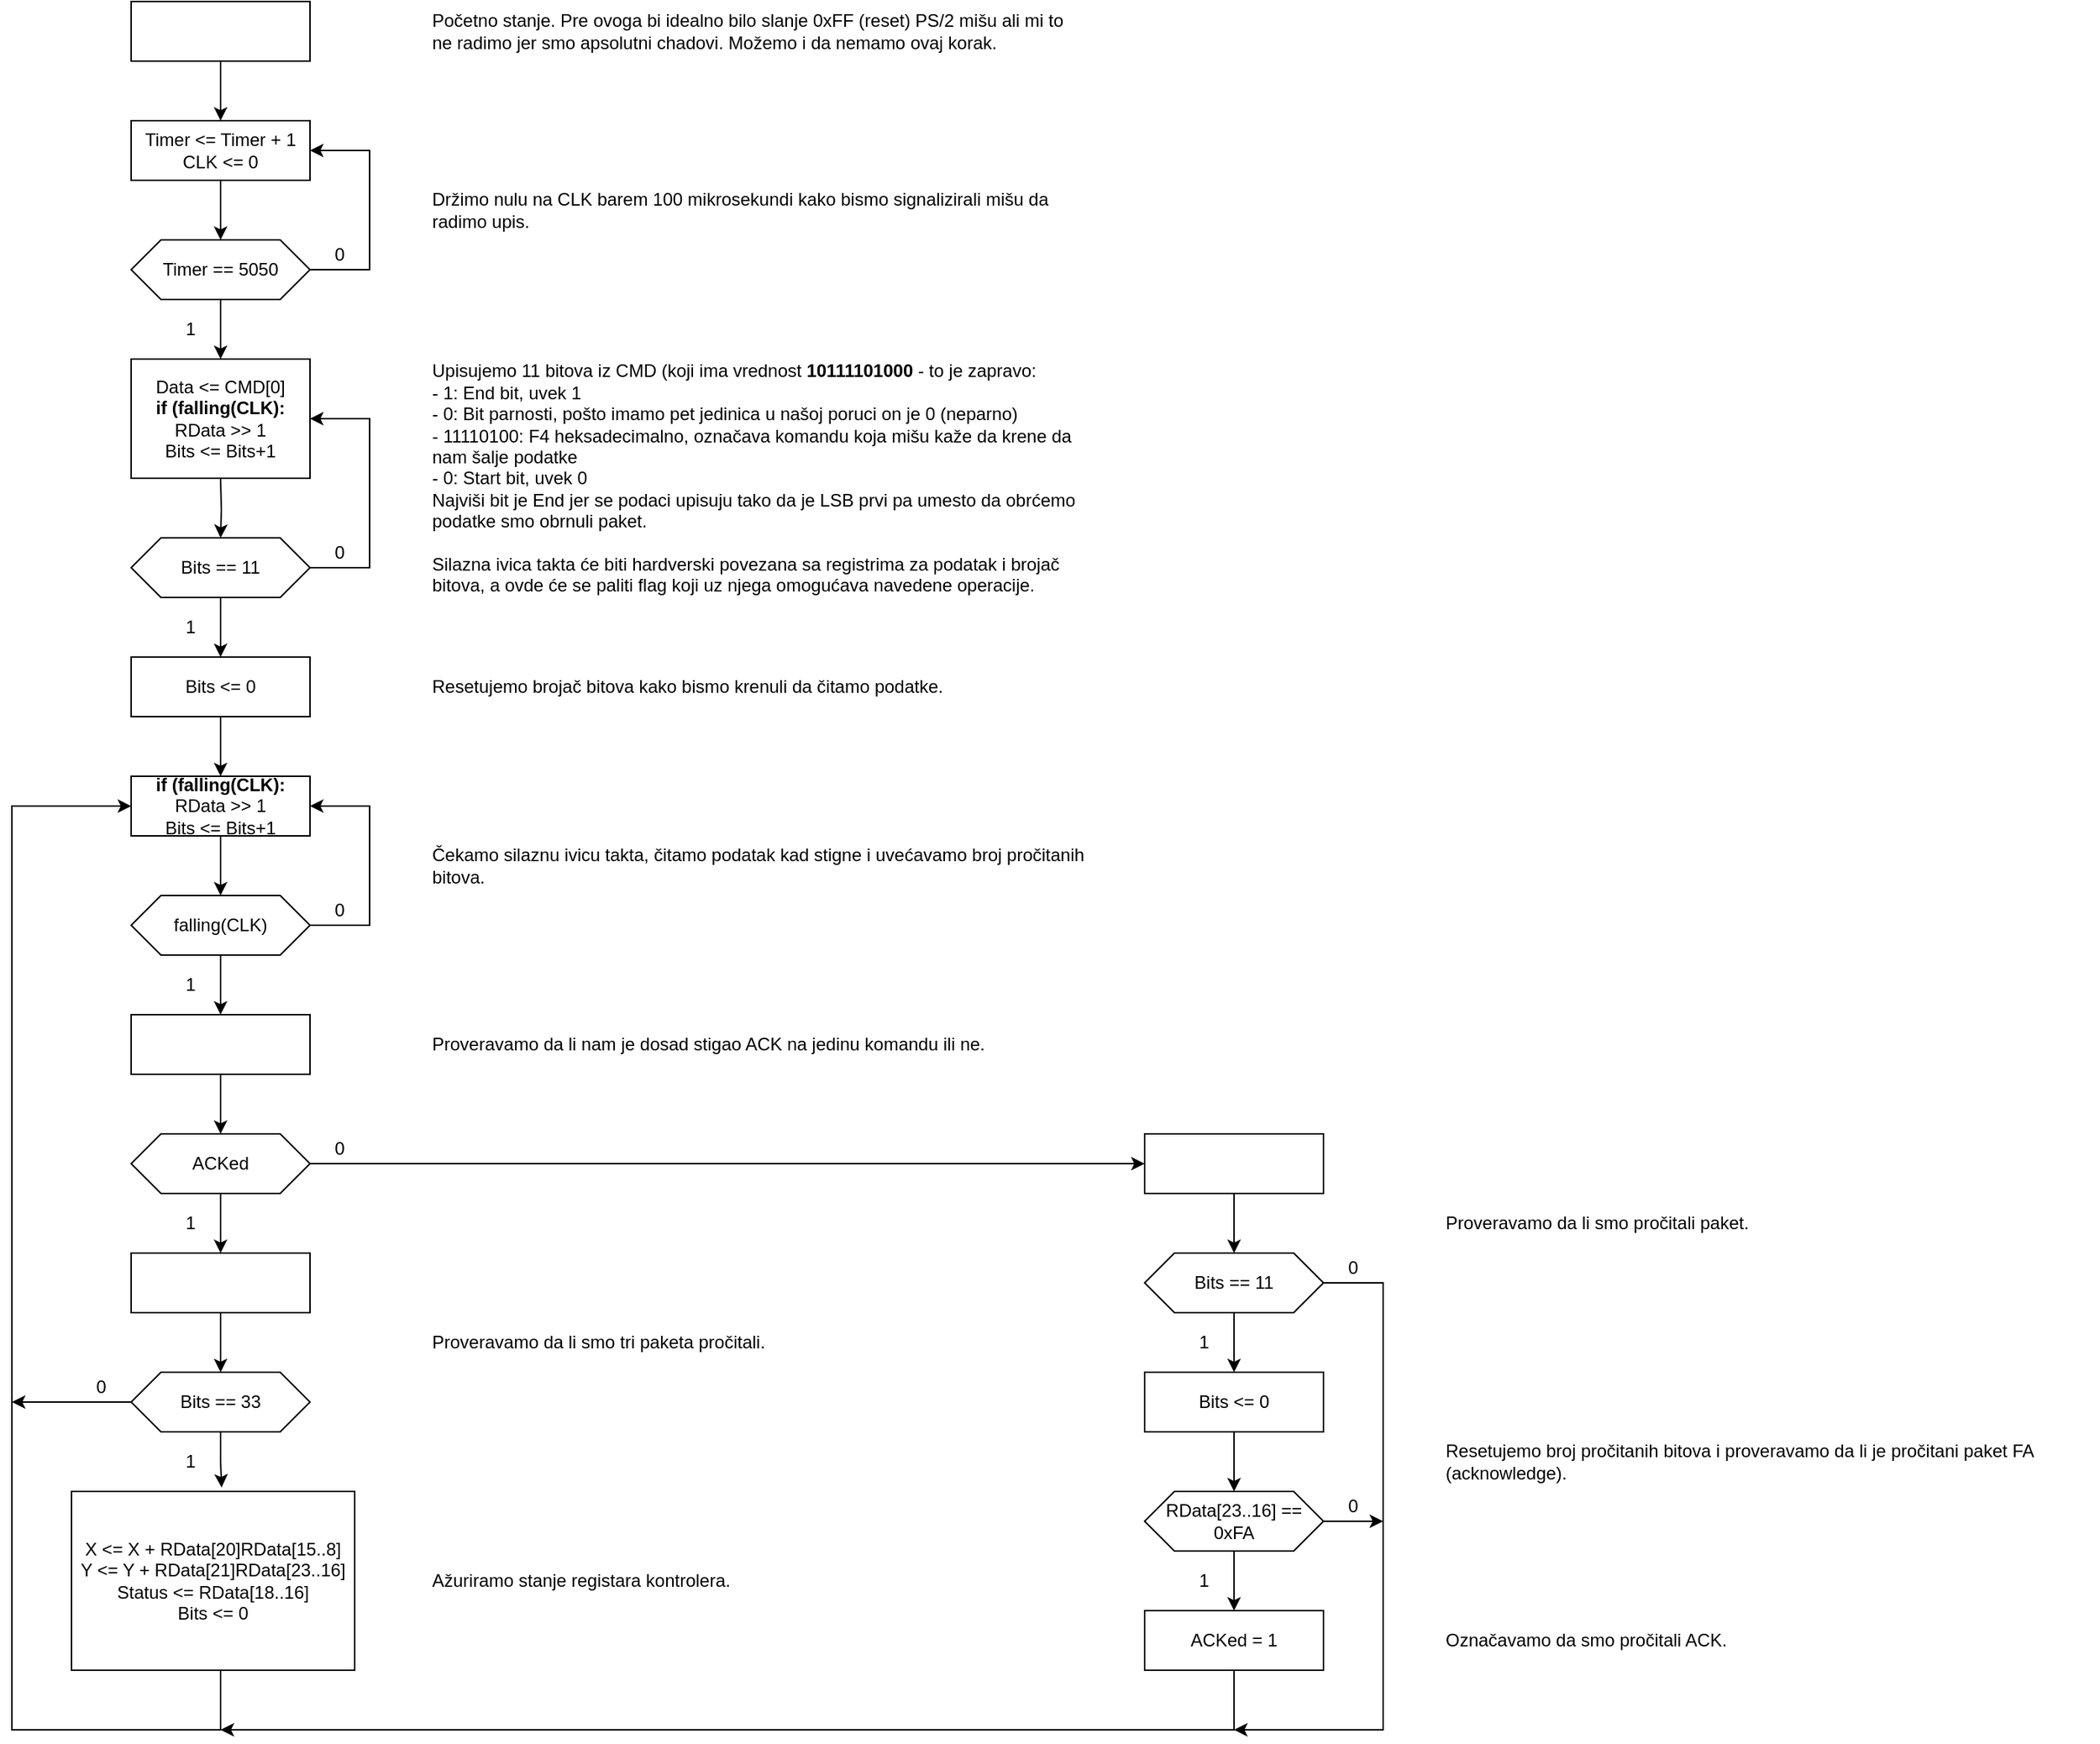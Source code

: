 <mxfile compressed="false" version="14.9.6" type="device">
  <diagram id="9hQ3QaiPfGBnRzpC69d-" name="PS/2 Mouse">
    <mxGraphModel dx="1422" dy="794" grid="1" gridSize="10" guides="1" tooltips="1" connect="1" arrows="1" fold="1" page="1" pageScale="1" pageWidth="827" pageHeight="1169" math="0" shadow="0">
      <root>
        <mxCell id="0" />
        <mxCell id="1" parent="0" />
        <mxCell id="5s-RpxAYR00qXLWziPqD-25" style="edgeStyle=orthogonalEdgeStyle;rounded=0;orthogonalLoop=1;jettySize=auto;html=1;entryX=0.5;entryY=0;entryDx=0;entryDy=0;" parent="1" source="5s-RpxAYR00qXLWziPqD-20" target="5s-RpxAYR00qXLWziPqD-21" edge="1">
          <mxGeometry relative="1" as="geometry" />
        </mxCell>
        <mxCell id="5s-RpxAYR00qXLWziPqD-20" value="Timer &amp;lt;= Timer + 1&lt;br&gt;CLK &amp;lt;= 0" style="rounded=0;whiteSpace=wrap;html=1;" parent="1" vertex="1">
          <mxGeometry x="160" y="160" width="120" height="40" as="geometry" />
        </mxCell>
        <mxCell id="5s-RpxAYR00qXLWziPqD-31" style="edgeStyle=orthogonalEdgeStyle;rounded=0;orthogonalLoop=1;jettySize=auto;html=1;entryX=1;entryY=0.5;entryDx=0;entryDy=0;" parent="1" source="5s-RpxAYR00qXLWziPqD-21" target="5s-RpxAYR00qXLWziPqD-20" edge="1">
          <mxGeometry relative="1" as="geometry">
            <mxPoint x="320" y="180" as="targetPoint" />
            <Array as="points">
              <mxPoint x="320" y="260" />
              <mxPoint x="320" y="180" />
            </Array>
          </mxGeometry>
        </mxCell>
        <mxCell id="5s-RpxAYR00qXLWziPqD-33" style="edgeStyle=orthogonalEdgeStyle;rounded=0;orthogonalLoop=1;jettySize=auto;html=1;entryX=0.5;entryY=0;entryDx=0;entryDy=0;" parent="1" source="5s-RpxAYR00qXLWziPqD-21" target="5s-RpxAYR00qXLWziPqD-32" edge="1">
          <mxGeometry relative="1" as="geometry" />
        </mxCell>
        <mxCell id="5s-RpxAYR00qXLWziPqD-21" value="Timer == 5050" style="shape=hexagon;perimeter=hexagonPerimeter2;whiteSpace=wrap;html=1;fixedSize=1;" parent="1" vertex="1">
          <mxGeometry x="160" y="240" width="120" height="40" as="geometry" />
        </mxCell>
        <mxCell id="5s-RpxAYR00qXLWziPqD-39" style="edgeStyle=orthogonalEdgeStyle;rounded=0;orthogonalLoop=1;jettySize=auto;html=1;entryX=0.5;entryY=0;entryDx=0;entryDy=0;" parent="1" target="5s-RpxAYR00qXLWziPqD-34" edge="1">
          <mxGeometry relative="1" as="geometry">
            <mxPoint x="220" y="400" as="sourcePoint" />
          </mxGeometry>
        </mxCell>
        <mxCell id="5s-RpxAYR00qXLWziPqD-32" value="Data &amp;lt;= CMD[0]&lt;br&gt;&lt;b&gt;if (falling(CLK):&lt;/b&gt;&lt;br&gt;RData &amp;gt;&amp;gt; 1&lt;br&gt;Bits &amp;lt;= Bits+1" style="rounded=0;whiteSpace=wrap;html=1;" parent="1" vertex="1">
          <mxGeometry x="160" y="320" width="120" height="80" as="geometry" />
        </mxCell>
        <mxCell id="5s-RpxAYR00qXLWziPqD-46" style="edgeStyle=orthogonalEdgeStyle;rounded=0;orthogonalLoop=1;jettySize=auto;html=1;entryX=0.5;entryY=0;entryDx=0;entryDy=0;" parent="1" source="5s-RpxAYR00qXLWziPqD-34" edge="1">
          <mxGeometry relative="1" as="geometry">
            <mxPoint x="220" y="520" as="targetPoint" />
          </mxGeometry>
        </mxCell>
        <mxCell id="5s-RpxAYR00qXLWziPqD-53" style="edgeStyle=orthogonalEdgeStyle;rounded=0;orthogonalLoop=1;jettySize=auto;html=1;entryX=1;entryY=0.5;entryDx=0;entryDy=0;" parent="1" source="5s-RpxAYR00qXLWziPqD-34" target="5s-RpxAYR00qXLWziPqD-32" edge="1">
          <mxGeometry relative="1" as="geometry">
            <mxPoint x="320" y="360" as="targetPoint" />
            <Array as="points">
              <mxPoint x="320" y="460" />
              <mxPoint x="320" y="360" />
            </Array>
          </mxGeometry>
        </mxCell>
        <mxCell id="5s-RpxAYR00qXLWziPqD-34" value="Bits == 11" style="shape=hexagon;perimeter=hexagonPerimeter2;whiteSpace=wrap;html=1;fixedSize=1;" parent="1" vertex="1">
          <mxGeometry x="160" y="440" width="120" height="40" as="geometry" />
        </mxCell>
        <mxCell id="5s-RpxAYR00qXLWziPqD-40" value="0" style="text;html=1;strokeColor=none;fillColor=none;align=center;verticalAlign=middle;whiteSpace=wrap;rounded=0;" parent="1" vertex="1">
          <mxGeometry x="280" y="240" width="40" height="20" as="geometry" />
        </mxCell>
        <mxCell id="5s-RpxAYR00qXLWziPqD-41" value="1" style="text;html=1;strokeColor=none;fillColor=none;align=center;verticalAlign=middle;whiteSpace=wrap;rounded=0;" parent="1" vertex="1">
          <mxGeometry x="180" y="290" width="40" height="20" as="geometry" />
        </mxCell>
        <mxCell id="5s-RpxAYR00qXLWziPqD-42" value="0" style="text;html=1;strokeColor=none;fillColor=none;align=center;verticalAlign=middle;whiteSpace=wrap;rounded=0;" parent="1" vertex="1">
          <mxGeometry x="280" y="440" width="40" height="20" as="geometry" />
        </mxCell>
        <mxCell id="5s-RpxAYR00qXLWziPqD-44" value="1" style="text;html=1;strokeColor=none;fillColor=none;align=center;verticalAlign=middle;whiteSpace=wrap;rounded=0;" parent="1" vertex="1">
          <mxGeometry x="180" y="490" width="40" height="20" as="geometry" />
        </mxCell>
        <mxCell id="5s-RpxAYR00qXLWziPqD-55" style="edgeStyle=orthogonalEdgeStyle;rounded=0;orthogonalLoop=1;jettySize=auto;html=1;entryX=0.5;entryY=0;entryDx=0;entryDy=0;" parent="1" source="5s-RpxAYR00qXLWziPqD-54" target="5s-RpxAYR00qXLWziPqD-20" edge="1">
          <mxGeometry relative="1" as="geometry" />
        </mxCell>
        <mxCell id="5s-RpxAYR00qXLWziPqD-54" value="" style="rounded=0;whiteSpace=wrap;html=1;" parent="1" vertex="1">
          <mxGeometry x="160" y="80" width="120" height="40" as="geometry" />
        </mxCell>
        <mxCell id="5s-RpxAYR00qXLWziPqD-61" value="Početno stanje. Pre ovoga bi idealno bilo slanje 0xFF (reset) PS/2 mišu ali mi to ne radimo jer smo apsolutni chadovi. Možemo i da nemamo ovaj korak." style="text;html=1;strokeColor=none;fillColor=none;align=left;verticalAlign=middle;whiteSpace=wrap;rounded=0;" parent="1" vertex="1">
          <mxGeometry x="360" y="80" width="440" height="40" as="geometry" />
        </mxCell>
        <mxCell id="5s-RpxAYR00qXLWziPqD-62" value="Držimo nulu na CLK barem 100 mikrosekundi kako bismo signalizirali mišu da radimo upis." style="text;html=1;strokeColor=none;fillColor=none;align=left;verticalAlign=middle;whiteSpace=wrap;rounded=0;" parent="1" vertex="1">
          <mxGeometry x="360" y="160" width="440" height="120" as="geometry" />
        </mxCell>
        <mxCell id="5s-RpxAYR00qXLWziPqD-65" value="Upisujemo 11 bitova iz CMD (koji ima vrednost&amp;nbsp;&lt;b&gt;10111101000&lt;/b&gt;&amp;nbsp;- to je zapravo:&lt;br&gt;- 1: End bit, uvek 1&lt;br&gt;- 0: Bit parnosti, pošto imamo pet jedinica u našoj poruci on je 0 (neparno)&lt;br&gt;- 11110100: F4 heksadecimalno, označava komandu koja mišu kaže da krene da nam šalje podatke&lt;br&gt;- 0: Start bit, uvek 0&lt;br&gt;Najviši bit je End jer se podaci upisuju tako da je LSB prvi pa umesto da obrćemo podatke smo obrnuli paket.&lt;br&gt;&lt;br&gt;Silazna ivica takta će biti hardverski povezana sa registrima za podatak i brojač bitova, a ovde će se paliti flag koji uz njega omogućava navedene operacije." style="text;html=1;strokeColor=none;fillColor=none;align=left;verticalAlign=middle;whiteSpace=wrap;rounded=0;" parent="1" vertex="1">
          <mxGeometry x="360" y="320" width="440" height="160" as="geometry" />
        </mxCell>
        <mxCell id="5s-RpxAYR00qXLWziPqD-120" value="Čekamo silaznu ivicu takta, čitamo podatak kad stigne i uvećavamo broj pročitanih bitova." style="text;html=1;strokeColor=none;fillColor=none;align=left;verticalAlign=middle;whiteSpace=wrap;rounded=0;" parent="1" vertex="1">
          <mxGeometry x="360" y="600" width="440" height="120" as="geometry" />
        </mxCell>
        <mxCell id="5s-RpxAYR00qXLWziPqD-121" value="Proveravamo da li nam je dosad stigao ACK na jedinu komandu ili ne." style="text;html=1;strokeColor=none;fillColor=none;align=left;verticalAlign=middle;whiteSpace=wrap;rounded=0;" parent="1" vertex="1">
          <mxGeometry x="360" y="760" width="440" height="40" as="geometry" />
        </mxCell>
        <mxCell id="5s-RpxAYR00qXLWziPqD-128" style="edgeStyle=orthogonalEdgeStyle;rounded=0;orthogonalLoop=1;jettySize=auto;html=1;entryX=0.5;entryY=0;entryDx=0;entryDy=0;" parent="1" source="5s-RpxAYR00qXLWziPqD-129" edge="1">
          <mxGeometry relative="1" as="geometry">
            <mxPoint x="220" y="840" as="targetPoint" />
          </mxGeometry>
        </mxCell>
        <mxCell id="5s-RpxAYR00qXLWziPqD-129" value="" style="rounded=0;whiteSpace=wrap;html=1;" parent="1" vertex="1">
          <mxGeometry x="160" y="760" width="120" height="40" as="geometry" />
        </mxCell>
        <mxCell id="5s-RpxAYR00qXLWziPqD-135" style="edgeStyle=orthogonalEdgeStyle;rounded=0;orthogonalLoop=1;jettySize=auto;html=1;entryX=0;entryY=0.5;entryDx=0;entryDy=0;" parent="1" source="5s-RpxAYR00qXLWziPqD-133" target="5s-RpxAYR00qXLWziPqD-134" edge="1">
          <mxGeometry relative="1" as="geometry" />
        </mxCell>
        <mxCell id="5s-RpxAYR00qXLWziPqD-141" style="edgeStyle=orthogonalEdgeStyle;rounded=0;orthogonalLoop=1;jettySize=auto;html=1;entryX=0.5;entryY=0;entryDx=0;entryDy=0;" parent="1" source="5s-RpxAYR00qXLWziPqD-133" target="5s-RpxAYR00qXLWziPqD-139" edge="1">
          <mxGeometry relative="1" as="geometry" />
        </mxCell>
        <mxCell id="5s-RpxAYR00qXLWziPqD-133" value="ACKed" style="shape=hexagon;perimeter=hexagonPerimeter2;whiteSpace=wrap;html=1;fixedSize=1;" parent="1" vertex="1">
          <mxGeometry x="160" y="840" width="120" height="40" as="geometry" />
        </mxCell>
        <mxCell id="5s-RpxAYR00qXLWziPqD-137" style="edgeStyle=orthogonalEdgeStyle;rounded=0;orthogonalLoop=1;jettySize=auto;html=1;entryX=0.5;entryY=0;entryDx=0;entryDy=0;" parent="1" source="5s-RpxAYR00qXLWziPqD-134" target="5s-RpxAYR00qXLWziPqD-136" edge="1">
          <mxGeometry relative="1" as="geometry" />
        </mxCell>
        <mxCell id="5s-RpxAYR00qXLWziPqD-134" value="" style="rounded=0;whiteSpace=wrap;html=1;" parent="1" vertex="1">
          <mxGeometry x="840" y="840" width="120" height="40" as="geometry" />
        </mxCell>
        <mxCell id="5s-RpxAYR00qXLWziPqD-146" style="edgeStyle=orthogonalEdgeStyle;rounded=0;orthogonalLoop=1;jettySize=auto;html=1;entryX=0.5;entryY=0;entryDx=0;entryDy=0;" parent="1" source="5s-RpxAYR00qXLWziPqD-136" target="5s-RpxAYR00qXLWziPqD-144" edge="1">
          <mxGeometry relative="1" as="geometry" />
        </mxCell>
        <mxCell id="5s-RpxAYR00qXLWziPqD-179" style="edgeStyle=orthogonalEdgeStyle;rounded=0;orthogonalLoop=1;jettySize=auto;html=1;" parent="1" source="5s-RpxAYR00qXLWziPqD-136" edge="1">
          <mxGeometry relative="1" as="geometry">
            <mxPoint x="900" y="1240" as="targetPoint" />
            <Array as="points">
              <mxPoint x="1000" y="940" />
              <mxPoint x="1000" y="1240" />
            </Array>
          </mxGeometry>
        </mxCell>
        <mxCell id="5s-RpxAYR00qXLWziPqD-136" value="Bits == 11" style="shape=hexagon;perimeter=hexagonPerimeter2;whiteSpace=wrap;html=1;fixedSize=1;" parent="1" vertex="1">
          <mxGeometry x="840" y="920" width="120" height="40" as="geometry" />
        </mxCell>
        <mxCell id="5s-RpxAYR00qXLWziPqD-138" value="0" style="text;html=1;strokeColor=none;fillColor=none;align=center;verticalAlign=middle;whiteSpace=wrap;rounded=0;" parent="1" vertex="1">
          <mxGeometry x="280" y="840" width="40" height="20" as="geometry" />
        </mxCell>
        <mxCell id="5s-RpxAYR00qXLWziPqD-143" style="edgeStyle=orthogonalEdgeStyle;rounded=0;orthogonalLoop=1;jettySize=auto;html=1;entryX=0.5;entryY=0;entryDx=0;entryDy=0;" parent="1" source="5s-RpxAYR00qXLWziPqD-139" target="5s-RpxAYR00qXLWziPqD-140" edge="1">
          <mxGeometry relative="1" as="geometry" />
        </mxCell>
        <mxCell id="5s-RpxAYR00qXLWziPqD-139" value="" style="rounded=0;whiteSpace=wrap;html=1;" parent="1" vertex="1">
          <mxGeometry x="160" y="920" width="120" height="40" as="geometry" />
        </mxCell>
        <mxCell id="5s-RpxAYR00qXLWziPqD-161" style="edgeStyle=orthogonalEdgeStyle;rounded=0;orthogonalLoop=1;jettySize=auto;html=1;entryX=0.53;entryY=-0.022;entryDx=0;entryDy=0;entryPerimeter=0;" parent="1" source="5s-RpxAYR00qXLWziPqD-140" target="5s-RpxAYR00qXLWziPqD-160" edge="1">
          <mxGeometry relative="1" as="geometry" />
        </mxCell>
        <mxCell id="5s-RpxAYR00qXLWziPqD-169" style="edgeStyle=orthogonalEdgeStyle;rounded=0;orthogonalLoop=1;jettySize=auto;html=1;" parent="1" source="5s-RpxAYR00qXLWziPqD-140" edge="1">
          <mxGeometry relative="1" as="geometry">
            <mxPoint x="80" y="1020" as="targetPoint" />
          </mxGeometry>
        </mxCell>
        <mxCell id="5s-RpxAYR00qXLWziPqD-140" value="&lt;div&gt;Bits == 33&lt;/div&gt;" style="shape=hexagon;perimeter=hexagonPerimeter2;whiteSpace=wrap;html=1;fixedSize=1;" parent="1" vertex="1">
          <mxGeometry x="160" y="1000" width="120" height="40" as="geometry" />
        </mxCell>
        <mxCell id="5s-RpxAYR00qXLWziPqD-142" value="1" style="text;html=1;strokeColor=none;fillColor=none;align=center;verticalAlign=middle;whiteSpace=wrap;rounded=0;" parent="1" vertex="1">
          <mxGeometry x="180" y="890" width="40" height="20" as="geometry" />
        </mxCell>
        <mxCell id="5s-RpxAYR00qXLWziPqD-147" style="edgeStyle=orthogonalEdgeStyle;rounded=0;orthogonalLoop=1;jettySize=auto;html=1;entryX=0.5;entryY=0;entryDx=0;entryDy=0;" parent="1" source="5s-RpxAYR00qXLWziPqD-144" target="5s-RpxAYR00qXLWziPqD-145" edge="1">
          <mxGeometry relative="1" as="geometry" />
        </mxCell>
        <mxCell id="5s-RpxAYR00qXLWziPqD-144" value="Bits &amp;lt;= 0" style="rounded=0;whiteSpace=wrap;html=1;" parent="1" vertex="1">
          <mxGeometry x="840" y="1000" width="120" height="40" as="geometry" />
        </mxCell>
        <mxCell id="5s-RpxAYR00qXLWziPqD-149" style="edgeStyle=orthogonalEdgeStyle;rounded=0;orthogonalLoop=1;jettySize=auto;html=1;entryX=0.5;entryY=0;entryDx=0;entryDy=0;" parent="1" source="5s-RpxAYR00qXLWziPqD-145" target="5s-RpxAYR00qXLWziPqD-148" edge="1">
          <mxGeometry relative="1" as="geometry" />
        </mxCell>
        <mxCell id="5s-RpxAYR00qXLWziPqD-181" style="edgeStyle=orthogonalEdgeStyle;rounded=0;orthogonalLoop=1;jettySize=auto;html=1;" parent="1" source="5s-RpxAYR00qXLWziPqD-145" edge="1">
          <mxGeometry relative="1" as="geometry">
            <mxPoint x="1000" y="1100" as="targetPoint" />
          </mxGeometry>
        </mxCell>
        <mxCell id="5s-RpxAYR00qXLWziPqD-145" value="RData[23..16] == 0xFA" style="shape=hexagon;perimeter=hexagonPerimeter2;whiteSpace=wrap;html=1;fixedSize=1;" parent="1" vertex="1">
          <mxGeometry x="840" y="1080" width="120" height="40" as="geometry" />
        </mxCell>
        <mxCell id="5s-RpxAYR00qXLWziPqD-175" style="edgeStyle=orthogonalEdgeStyle;rounded=0;orthogonalLoop=1;jettySize=auto;html=1;" parent="1" source="5s-RpxAYR00qXLWziPqD-148" edge="1">
          <mxGeometry relative="1" as="geometry">
            <mxPoint x="220" y="1240" as="targetPoint" />
            <Array as="points">
              <mxPoint x="900" y="1240" />
            </Array>
          </mxGeometry>
        </mxCell>
        <mxCell id="5s-RpxAYR00qXLWziPqD-148" value="ACKed = 1" style="rounded=0;whiteSpace=wrap;html=1;" parent="1" vertex="1">
          <mxGeometry x="840" y="1160" width="120" height="40" as="geometry" />
        </mxCell>
        <mxCell id="5s-RpxAYR00qXLWziPqD-156" style="edgeStyle=orthogonalEdgeStyle;rounded=0;orthogonalLoop=1;jettySize=auto;html=1;entryX=0.5;entryY=0;entryDx=0;entryDy=0;" parent="1" source="5s-RpxAYR00qXLWziPqD-150" target="5s-RpxAYR00qXLWziPqD-151" edge="1">
          <mxGeometry relative="1" as="geometry" />
        </mxCell>
        <mxCell id="5s-RpxAYR00qXLWziPqD-150" value="&lt;b&gt;if (falling(CLK):&lt;/b&gt;&lt;br&gt;&lt;span&gt;RData &amp;gt;&amp;gt; 1&lt;/span&gt;&lt;br&gt;&lt;span&gt;Bits &amp;lt;= Bits+1&lt;/span&gt;" style="rounded=0;whiteSpace=wrap;html=1;" parent="1" vertex="1">
          <mxGeometry x="160" y="600" width="120" height="40" as="geometry" />
        </mxCell>
        <mxCell id="5s-RpxAYR00qXLWziPqD-157" style="edgeStyle=orthogonalEdgeStyle;rounded=0;orthogonalLoop=1;jettySize=auto;html=1;entryX=0.5;entryY=0;entryDx=0;entryDy=0;" parent="1" source="5s-RpxAYR00qXLWziPqD-151" target="5s-RpxAYR00qXLWziPqD-129" edge="1">
          <mxGeometry relative="1" as="geometry" />
        </mxCell>
        <mxCell id="5s-RpxAYR00qXLWziPqD-151" value="falling(CLK)" style="shape=hexagon;perimeter=hexagonPerimeter2;whiteSpace=wrap;html=1;fixedSize=1;" parent="1" vertex="1">
          <mxGeometry x="160" y="680" width="120" height="40" as="geometry" />
        </mxCell>
        <mxCell id="5s-RpxAYR00qXLWziPqD-154" style="edgeStyle=orthogonalEdgeStyle;rounded=0;orthogonalLoop=1;jettySize=auto;html=1;entryX=1;entryY=0.5;entryDx=0;entryDy=0;" parent="1" edge="1">
          <mxGeometry relative="1" as="geometry">
            <mxPoint x="280" y="700" as="sourcePoint" />
            <mxPoint x="280" y="620" as="targetPoint" />
            <Array as="points">
              <mxPoint x="320" y="700" />
              <mxPoint x="320" y="620" />
            </Array>
          </mxGeometry>
        </mxCell>
        <mxCell id="5s-RpxAYR00qXLWziPqD-155" value="0" style="text;html=1;strokeColor=none;fillColor=none;align=center;verticalAlign=middle;whiteSpace=wrap;rounded=0;" parent="1" vertex="1">
          <mxGeometry x="280" y="680" width="40" height="20" as="geometry" />
        </mxCell>
        <mxCell id="5s-RpxAYR00qXLWziPqD-158" value="1" style="text;html=1;strokeColor=none;fillColor=none;align=center;verticalAlign=middle;whiteSpace=wrap;rounded=0;" parent="1" vertex="1">
          <mxGeometry x="180" y="730" width="40" height="20" as="geometry" />
        </mxCell>
        <mxCell id="5s-RpxAYR00qXLWziPqD-159" value="Proveravamo da li smo tri paketa pročitali." style="text;html=1;strokeColor=none;fillColor=none;align=left;verticalAlign=middle;whiteSpace=wrap;rounded=0;" parent="1" vertex="1">
          <mxGeometry x="360" y="920" width="440" height="120" as="geometry" />
        </mxCell>
        <mxCell id="5s-RpxAYR00qXLWziPqD-165" style="edgeStyle=orthogonalEdgeStyle;rounded=0;orthogonalLoop=1;jettySize=auto;html=1;entryX=0;entryY=0.5;entryDx=0;entryDy=0;" parent="1" source="5s-RpxAYR00qXLWziPqD-160" target="5s-RpxAYR00qXLWziPqD-150" edge="1">
          <mxGeometry relative="1" as="geometry">
            <mxPoint x="80" y="1240" as="targetPoint" />
            <Array as="points">
              <mxPoint x="220" y="1240" />
              <mxPoint x="80" y="1240" />
              <mxPoint x="80" y="620" />
            </Array>
          </mxGeometry>
        </mxCell>
        <mxCell id="5s-RpxAYR00qXLWziPqD-160" value="X &amp;lt;= X + RData[20]RData[15..8]&lt;br&gt;Y &amp;lt;= Y + RData[21]RData[23..16]&lt;br&gt;Status &amp;lt;= RData[18..16]&lt;br&gt;Bits &amp;lt;= 0" style="rounded=0;whiteSpace=wrap;html=1;" parent="1" vertex="1">
          <mxGeometry x="120" y="1080" width="190" height="120" as="geometry" />
        </mxCell>
        <mxCell id="5s-RpxAYR00qXLWziPqD-167" style="edgeStyle=orthogonalEdgeStyle;rounded=0;orthogonalLoop=1;jettySize=auto;html=1;entryX=0.5;entryY=0;entryDx=0;entryDy=0;" parent="1" source="5s-RpxAYR00qXLWziPqD-166" target="5s-RpxAYR00qXLWziPqD-150" edge="1">
          <mxGeometry relative="1" as="geometry" />
        </mxCell>
        <mxCell id="5s-RpxAYR00qXLWziPqD-166" value="Bits &amp;lt;= 0" style="rounded=0;whiteSpace=wrap;html=1;" parent="1" vertex="1">
          <mxGeometry x="160" y="520" width="120" height="40" as="geometry" />
        </mxCell>
        <mxCell id="5s-RpxAYR00qXLWziPqD-172" value="1" style="text;html=1;strokeColor=none;fillColor=none;align=center;verticalAlign=middle;whiteSpace=wrap;rounded=0;" parent="1" vertex="1">
          <mxGeometry x="180" y="1050" width="40" height="20" as="geometry" />
        </mxCell>
        <mxCell id="5s-RpxAYR00qXLWziPqD-173" value="0" style="text;html=1;strokeColor=none;fillColor=none;align=center;verticalAlign=middle;whiteSpace=wrap;rounded=0;" parent="1" vertex="1">
          <mxGeometry x="120" y="1000" width="40" height="20" as="geometry" />
        </mxCell>
        <mxCell id="5s-RpxAYR00qXLWziPqD-182" value="Proveravamo da li smo pročitali paket." style="text;html=1;strokeColor=none;fillColor=none;align=left;verticalAlign=middle;whiteSpace=wrap;rounded=0;" parent="1" vertex="1">
          <mxGeometry x="1040" y="840" width="440" height="120" as="geometry" />
        </mxCell>
        <mxCell id="5s-RpxAYR00qXLWziPqD-183" value="Resetujemo broj pročitanih bitova i proveravamo da li je pročitani paket FA (acknowledge)." style="text;html=1;strokeColor=none;fillColor=none;align=left;verticalAlign=middle;whiteSpace=wrap;rounded=0;" parent="1" vertex="1">
          <mxGeometry x="1040" y="1000" width="440" height="120" as="geometry" />
        </mxCell>
        <mxCell id="5s-RpxAYR00qXLWziPqD-184" value="Označavamo da smo pročitali ACK." style="text;html=1;strokeColor=none;fillColor=none;align=left;verticalAlign=middle;whiteSpace=wrap;rounded=0;" parent="1" vertex="1">
          <mxGeometry x="1040" y="1160" width="440" height="40" as="geometry" />
        </mxCell>
        <mxCell id="5s-RpxAYR00qXLWziPqD-185" value="Ažuriramo stanje registara kontrolera." style="text;html=1;strokeColor=none;fillColor=none;align=left;verticalAlign=middle;whiteSpace=wrap;rounded=0;" parent="1" vertex="1">
          <mxGeometry x="360" y="1080" width="440" height="120" as="geometry" />
        </mxCell>
        <mxCell id="5s-RpxAYR00qXLWziPqD-186" value="1" style="text;html=1;strokeColor=none;fillColor=none;align=center;verticalAlign=middle;whiteSpace=wrap;rounded=0;" parent="1" vertex="1">
          <mxGeometry x="860" y="970" width="40" height="20" as="geometry" />
        </mxCell>
        <mxCell id="5s-RpxAYR00qXLWziPqD-187" value="0" style="text;html=1;strokeColor=none;fillColor=none;align=center;verticalAlign=middle;whiteSpace=wrap;rounded=0;" parent="1" vertex="1">
          <mxGeometry x="960" y="920" width="40" height="20" as="geometry" />
        </mxCell>
        <mxCell id="5s-RpxAYR00qXLWziPqD-188" value="0" style="text;html=1;strokeColor=none;fillColor=none;align=center;verticalAlign=middle;whiteSpace=wrap;rounded=0;" parent="1" vertex="1">
          <mxGeometry x="960" y="1080" width="40" height="20" as="geometry" />
        </mxCell>
        <mxCell id="5s-RpxAYR00qXLWziPqD-189" value="1" style="text;html=1;strokeColor=none;fillColor=none;align=center;verticalAlign=middle;whiteSpace=wrap;rounded=0;" parent="1" vertex="1">
          <mxGeometry x="860" y="1130" width="40" height="20" as="geometry" />
        </mxCell>
        <mxCell id="9p3pF9iavCIrszQau0Ea-1" value="Resetujemo broja&lt;span&gt;č bitova kako bismo krenuli da &lt;/span&gt;&lt;span&gt;čitamo podatke.&lt;br&gt;&lt;/span&gt;" style="text;html=1;strokeColor=none;fillColor=none;align=left;verticalAlign=middle;whiteSpace=wrap;rounded=0;" parent="1" vertex="1">
          <mxGeometry x="360" y="520" width="440" height="40" as="geometry" />
        </mxCell>
      </root>
    </mxGraphModel>
  </diagram>
</mxfile>
